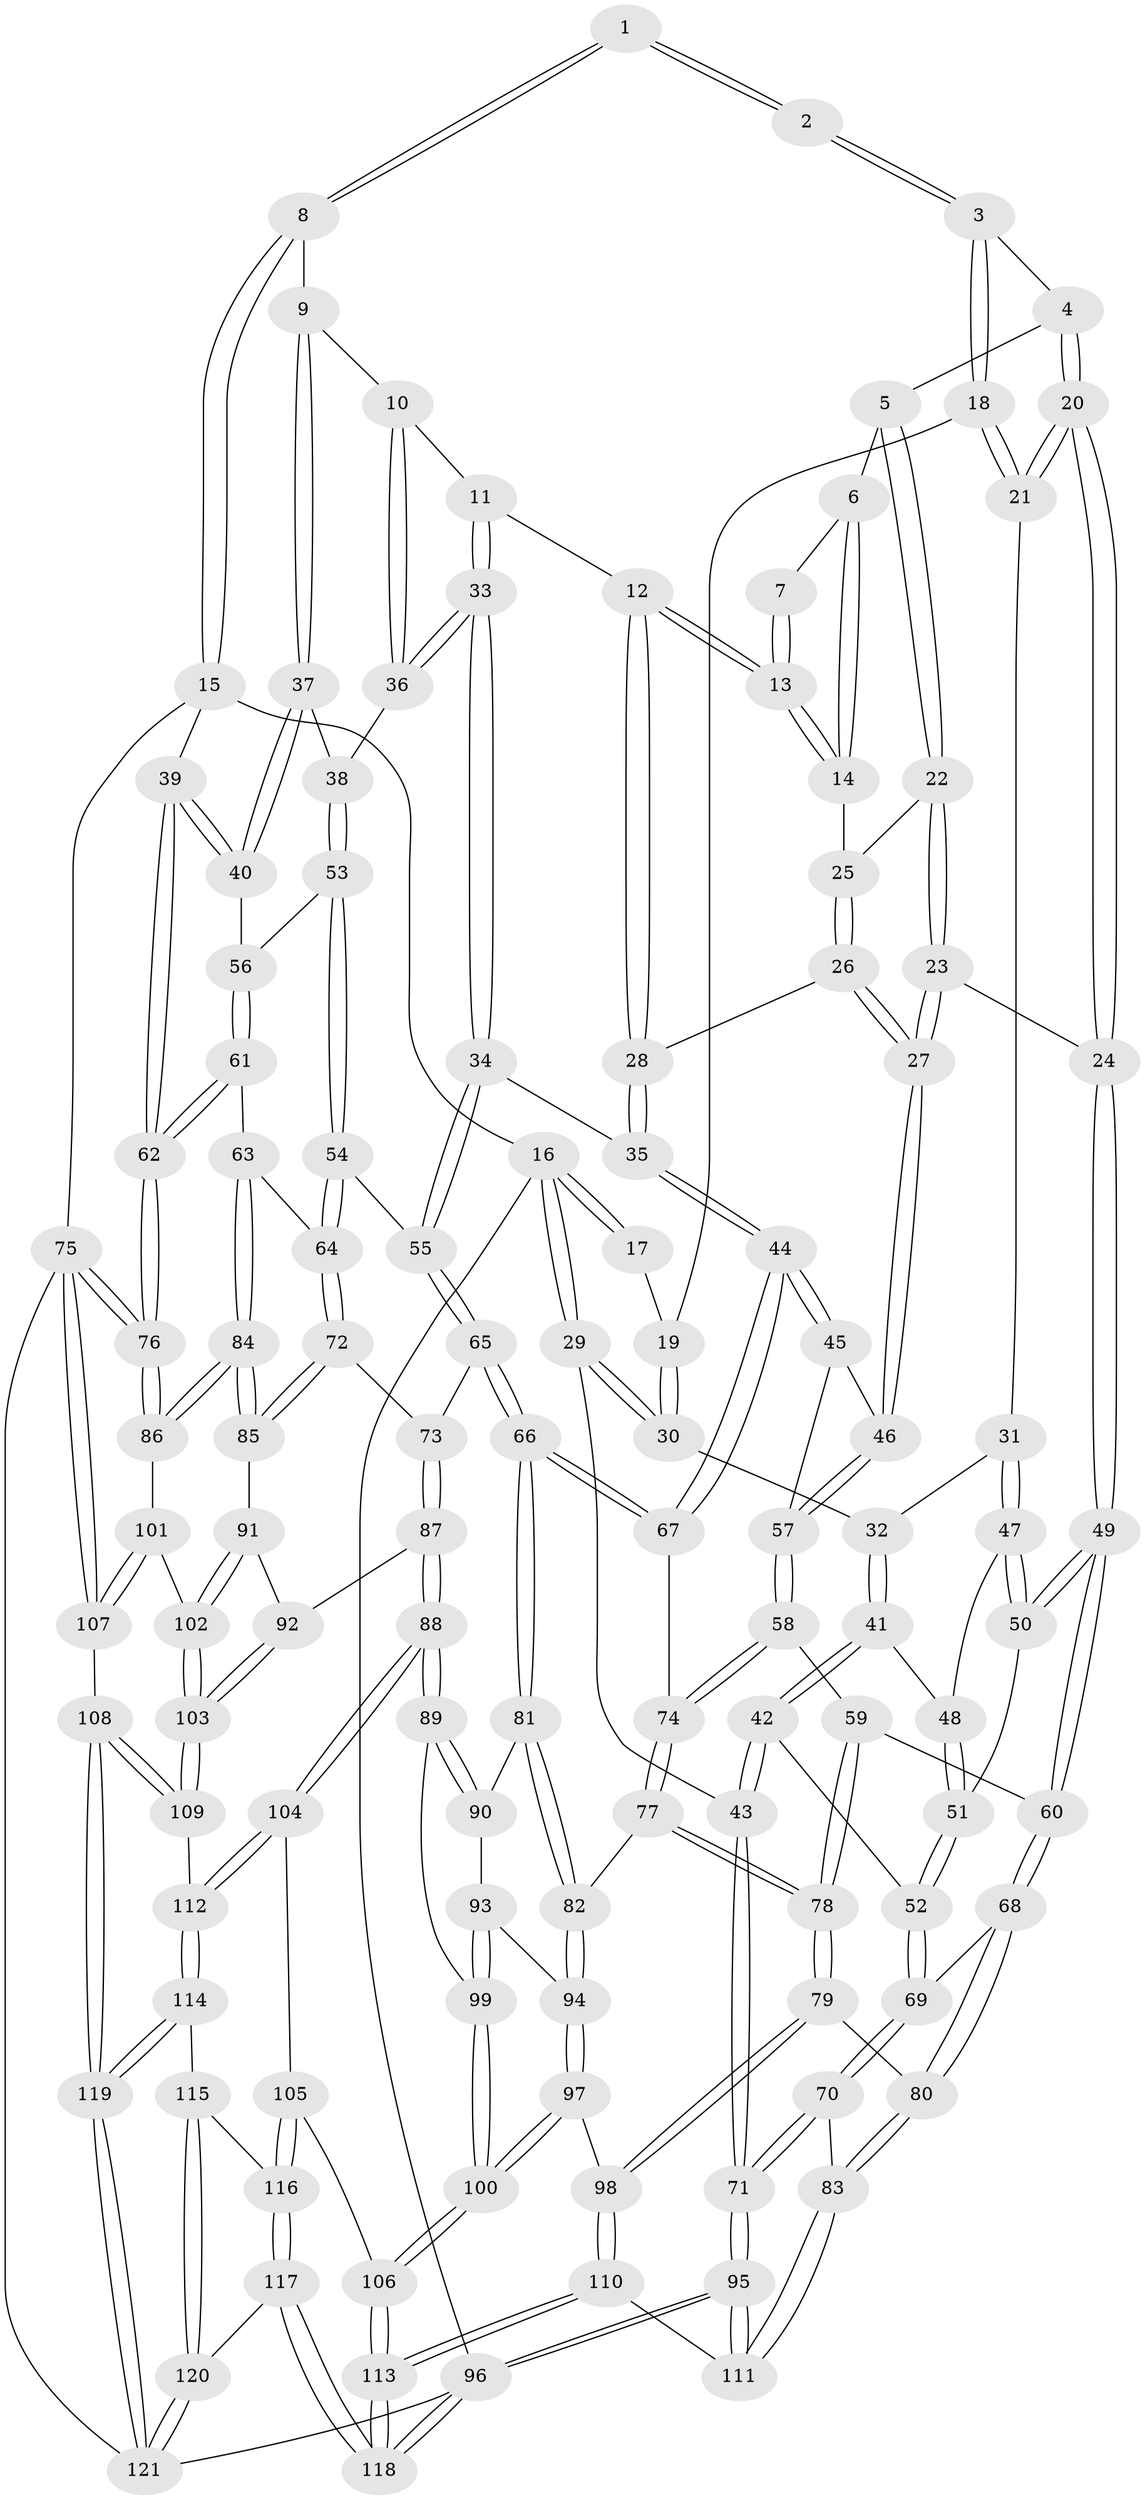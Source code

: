 // Generated by graph-tools (version 1.1) at 2025/27/03/15/25 16:27:56]
// undirected, 121 vertices, 299 edges
graph export_dot {
graph [start="1"]
  node [color=gray90,style=filled];
  1 [pos="+0.5399755466495881+0"];
  2 [pos="+0.2666420703933265+0"];
  3 [pos="+0.27111801260505297+0"];
  4 [pos="+0.3300580428107228+0"];
  5 [pos="+0.3848551503685414+0.04105670749693107"];
  6 [pos="+0.45330368058354265+0.034906975339719405"];
  7 [pos="+0.5277608602646894+0"];
  8 [pos="+0.9996476534376145+0"];
  9 [pos="+0.8238263431702403+0.008860421037911816"];
  10 [pos="+0.6834421631969323+0.09934072565735978"];
  11 [pos="+0.5727175170281714+0.12706033589004095"];
  12 [pos="+0.5618041882059203+0.1237586134408928"];
  13 [pos="+0.5374270595517074+0.0808983653301913"];
  14 [pos="+0.4787026737120494+0.07125310210307313"];
  15 [pos="+1+0"];
  16 [pos="+0+0"];
  17 [pos="+0.16400425575345268+0"];
  18 [pos="+0.1828723694817675+0.08936488956041333"];
  19 [pos="+0.070733104020917+0.10959944944695814"];
  20 [pos="+0.30366109742146596+0.20851361118944436"];
  21 [pos="+0.23778981105269964+0.18262232924288382"];
  22 [pos="+0.3870710258157132+0.0454101382128194"];
  23 [pos="+0.3388047722663136+0.22271785890955836"];
  24 [pos="+0.31784021642476296+0.22119042079440668"];
  25 [pos="+0.42290022416929973+0.08995107112117104"];
  26 [pos="+0.42606948926880606+0.2052365052604108"];
  27 [pos="+0.367874608529608+0.2277662810481178"];
  28 [pos="+0.43124218324225555+0.20527551380852194"];
  29 [pos="+0+0.08272839798486512"];
  30 [pos="+0+0.15348987629410243"];
  31 [pos="+0.1362030527788201+0.24285515477467876"];
  32 [pos="+0.0022463319127076597+0.1737986242819118"];
  33 [pos="+0.6007546237117874+0.2873401573687663"];
  34 [pos="+0.586994066071345+0.32253617104591925"];
  35 [pos="+0.572521069620166+0.32831779389791416"];
  36 [pos="+0.67244772833148+0.23823839902373825"];
  37 [pos="+0.8245424309314868+0.2005930931373724"];
  38 [pos="+0.7617179656043559+0.26093774030713573"];
  39 [pos="+1+0.029171114639297113"];
  40 [pos="+0.8992611296517171+0.29052209700039977"];
  41 [pos="+0.02806897632204161+0.2605766724693153"];
  42 [pos="+0.033021256961572695+0.35837801947360853"];
  43 [pos="+0+0.40306785179753113"];
  44 [pos="+0.5188130895153068+0.3974941753767407"];
  45 [pos="+0.4639692475059067+0.3815197748664606"];
  46 [pos="+0.37034698489356227+0.23510944294372463"];
  47 [pos="+0.13819995685712086+0.26610856706799657"];
  48 [pos="+0.06989984827309471+0.29766429120067256"];
  49 [pos="+0.23340814139952534+0.38634554680293487"];
  50 [pos="+0.1559899431475913+0.35973467302896145"];
  51 [pos="+0.09889819896864165+0.3808376783281328"];
  52 [pos="+0.09522388333671294+0.38284873779805717"];
  53 [pos="+0.7375343547861353+0.35323505003965716"];
  54 [pos="+0.7249999698088139+0.37244841323596095"];
  55 [pos="+0.6894499108018407+0.37258451370104617"];
  56 [pos="+0.9021264398552064+0.32453409761462665"];
  57 [pos="+0.3692019426267888+0.40604134811707365"];
  58 [pos="+0.34300131631125275+0.428345977440947"];
  59 [pos="+0.30044931857550816+0.4339327458330544"];
  60 [pos="+0.25149652125948135+0.4207995295234924"];
  61 [pos="+0.933391178034708+0.4031258176337637"];
  62 [pos="+1+0.39902021227533796"];
  63 [pos="+0.8793138127450049+0.46932516353679976"];
  64 [pos="+0.7973580322899676+0.46716457133216266"];
  65 [pos="+0.6310960294993514+0.5051314959766691"];
  66 [pos="+0.553920878520356+0.5051412450792503"];
  67 [pos="+0.5202428465122791+0.4209097905939576"];
  68 [pos="+0.21724576474932655+0.48996702233203093"];
  69 [pos="+0.06350083257757876+0.48318185373118383"];
  70 [pos="+0+0.6444261841426272"];
  71 [pos="+0+0.6725417851838127"];
  72 [pos="+0.7513840518165359+0.5195412295455266"];
  73 [pos="+0.6658256421594743+0.5268728146448703"];
  74 [pos="+0.40702132415896797+0.48850669967628424"];
  75 [pos="+1+0.971250002708369"];
  76 [pos="+1+0.65061586108874"];
  77 [pos="+0.4162572144260067+0.5774019312911337"];
  78 [pos="+0.3527026083091399+0.5953355766636831"];
  79 [pos="+0.26003969894507356+0.6726485431732532"];
  80 [pos="+0.207966411495963+0.6441000260336868"];
  81 [pos="+0.5319249103170205+0.5491987893460819"];
  82 [pos="+0.4387788929645898+0.5836854478788709"];
  83 [pos="+0.02269076766193752+0.657780059819018"];
  84 [pos="+0.9361236074341832+0.6282265128389052"];
  85 [pos="+0.7625185319285445+0.5990058670067718"];
  86 [pos="+0.9537779713546501+0.652586403459435"];
  87 [pos="+0.6541775253958982+0.6990237143063505"];
  88 [pos="+0.6514557311977293+0.7016667557716328"];
  89 [pos="+0.6373858146102976+0.6922275775050116"];
  90 [pos="+0.5441167678654115+0.5722894239769004"];
  91 [pos="+0.722503967339261+0.6664252296495597"];
  92 [pos="+0.7127217560438498+0.6724343644780497"];
  93 [pos="+0.5083216501667758+0.6775345475272034"];
  94 [pos="+0.44913016177367066+0.6223088171441821"];
  95 [pos="+0+0.9040848492664464"];
  96 [pos="+0+1"];
  97 [pos="+0.42665156121715825+0.7307853574668598"];
  98 [pos="+0.2695653205455388+0.6940669213718513"];
  99 [pos="+0.5105246622684938+0.6819367212003435"];
  100 [pos="+0.4570353005291107+0.7576772365136657"];
  101 [pos="+0.9444833701946724+0.6641307821152403"];
  102 [pos="+0.8773716496572918+0.699516302335423"];
  103 [pos="+0.8256961240675853+0.7665945044436983"];
  104 [pos="+0.6491308952316154+0.7345853561788654"];
  105 [pos="+0.5767903599223493+0.7934687515695817"];
  106 [pos="+0.47612987106159693+0.803308372059018"];
  107 [pos="+0.933300535204512+0.8828557649315407"];
  108 [pos="+0.9037941104535501+0.8958141544607513"];
  109 [pos="+0.7967675239479984+0.8225026463550932"];
  110 [pos="+0.26720395535854463+0.8988118216975428"];
  111 [pos="+0.1756687993052857+0.8655429886667966"];
  112 [pos="+0.7374514061885582+0.831561932506937"];
  113 [pos="+0.3373805551382501+1"];
  114 [pos="+0.7209300512098457+0.8802158182515043"];
  115 [pos="+0.6637205266906984+0.9126086575845418"];
  116 [pos="+0.5959503877898907+0.8941055001654186"];
  117 [pos="+0.3571594305816528+1"];
  118 [pos="+0.34752058892580046+1"];
  119 [pos="+0.8225291867215828+1"];
  120 [pos="+0.6147802350866268+1"];
  121 [pos="+0.8067154416904081+1"];
  1 -- 2;
  1 -- 2;
  1 -- 8;
  1 -- 8;
  2 -- 3;
  2 -- 3;
  3 -- 4;
  3 -- 18;
  3 -- 18;
  4 -- 5;
  4 -- 20;
  4 -- 20;
  5 -- 6;
  5 -- 22;
  5 -- 22;
  6 -- 7;
  6 -- 14;
  6 -- 14;
  7 -- 13;
  7 -- 13;
  8 -- 9;
  8 -- 15;
  8 -- 15;
  9 -- 10;
  9 -- 37;
  9 -- 37;
  10 -- 11;
  10 -- 36;
  10 -- 36;
  11 -- 12;
  11 -- 33;
  11 -- 33;
  12 -- 13;
  12 -- 13;
  12 -- 28;
  12 -- 28;
  13 -- 14;
  13 -- 14;
  14 -- 25;
  15 -- 16;
  15 -- 39;
  15 -- 75;
  16 -- 17;
  16 -- 17;
  16 -- 29;
  16 -- 29;
  16 -- 96;
  17 -- 19;
  18 -- 19;
  18 -- 21;
  18 -- 21;
  19 -- 30;
  19 -- 30;
  20 -- 21;
  20 -- 21;
  20 -- 24;
  20 -- 24;
  21 -- 31;
  22 -- 23;
  22 -- 23;
  22 -- 25;
  23 -- 24;
  23 -- 27;
  23 -- 27;
  24 -- 49;
  24 -- 49;
  25 -- 26;
  25 -- 26;
  26 -- 27;
  26 -- 27;
  26 -- 28;
  27 -- 46;
  27 -- 46;
  28 -- 35;
  28 -- 35;
  29 -- 30;
  29 -- 30;
  29 -- 43;
  30 -- 32;
  31 -- 32;
  31 -- 47;
  31 -- 47;
  32 -- 41;
  32 -- 41;
  33 -- 34;
  33 -- 34;
  33 -- 36;
  33 -- 36;
  34 -- 35;
  34 -- 55;
  34 -- 55;
  35 -- 44;
  35 -- 44;
  36 -- 38;
  37 -- 38;
  37 -- 40;
  37 -- 40;
  38 -- 53;
  38 -- 53;
  39 -- 40;
  39 -- 40;
  39 -- 62;
  39 -- 62;
  40 -- 56;
  41 -- 42;
  41 -- 42;
  41 -- 48;
  42 -- 43;
  42 -- 43;
  42 -- 52;
  43 -- 71;
  43 -- 71;
  44 -- 45;
  44 -- 45;
  44 -- 67;
  44 -- 67;
  45 -- 46;
  45 -- 57;
  46 -- 57;
  46 -- 57;
  47 -- 48;
  47 -- 50;
  47 -- 50;
  48 -- 51;
  48 -- 51;
  49 -- 50;
  49 -- 50;
  49 -- 60;
  49 -- 60;
  50 -- 51;
  51 -- 52;
  51 -- 52;
  52 -- 69;
  52 -- 69;
  53 -- 54;
  53 -- 54;
  53 -- 56;
  54 -- 55;
  54 -- 64;
  54 -- 64;
  55 -- 65;
  55 -- 65;
  56 -- 61;
  56 -- 61;
  57 -- 58;
  57 -- 58;
  58 -- 59;
  58 -- 74;
  58 -- 74;
  59 -- 60;
  59 -- 78;
  59 -- 78;
  60 -- 68;
  60 -- 68;
  61 -- 62;
  61 -- 62;
  61 -- 63;
  62 -- 76;
  62 -- 76;
  63 -- 64;
  63 -- 84;
  63 -- 84;
  64 -- 72;
  64 -- 72;
  65 -- 66;
  65 -- 66;
  65 -- 73;
  66 -- 67;
  66 -- 67;
  66 -- 81;
  66 -- 81;
  67 -- 74;
  68 -- 69;
  68 -- 80;
  68 -- 80;
  69 -- 70;
  69 -- 70;
  70 -- 71;
  70 -- 71;
  70 -- 83;
  71 -- 95;
  71 -- 95;
  72 -- 73;
  72 -- 85;
  72 -- 85;
  73 -- 87;
  73 -- 87;
  74 -- 77;
  74 -- 77;
  75 -- 76;
  75 -- 76;
  75 -- 107;
  75 -- 107;
  75 -- 121;
  76 -- 86;
  76 -- 86;
  77 -- 78;
  77 -- 78;
  77 -- 82;
  78 -- 79;
  78 -- 79;
  79 -- 80;
  79 -- 98;
  79 -- 98;
  80 -- 83;
  80 -- 83;
  81 -- 82;
  81 -- 82;
  81 -- 90;
  82 -- 94;
  82 -- 94;
  83 -- 111;
  83 -- 111;
  84 -- 85;
  84 -- 85;
  84 -- 86;
  84 -- 86;
  85 -- 91;
  86 -- 101;
  87 -- 88;
  87 -- 88;
  87 -- 92;
  88 -- 89;
  88 -- 89;
  88 -- 104;
  88 -- 104;
  89 -- 90;
  89 -- 90;
  89 -- 99;
  90 -- 93;
  91 -- 92;
  91 -- 102;
  91 -- 102;
  92 -- 103;
  92 -- 103;
  93 -- 94;
  93 -- 99;
  93 -- 99;
  94 -- 97;
  94 -- 97;
  95 -- 96;
  95 -- 96;
  95 -- 111;
  95 -- 111;
  96 -- 118;
  96 -- 118;
  96 -- 121;
  97 -- 98;
  97 -- 100;
  97 -- 100;
  98 -- 110;
  98 -- 110;
  99 -- 100;
  99 -- 100;
  100 -- 106;
  100 -- 106;
  101 -- 102;
  101 -- 107;
  101 -- 107;
  102 -- 103;
  102 -- 103;
  103 -- 109;
  103 -- 109;
  104 -- 105;
  104 -- 112;
  104 -- 112;
  105 -- 106;
  105 -- 116;
  105 -- 116;
  106 -- 113;
  106 -- 113;
  107 -- 108;
  108 -- 109;
  108 -- 109;
  108 -- 119;
  108 -- 119;
  109 -- 112;
  110 -- 111;
  110 -- 113;
  110 -- 113;
  112 -- 114;
  112 -- 114;
  113 -- 118;
  113 -- 118;
  114 -- 115;
  114 -- 119;
  114 -- 119;
  115 -- 116;
  115 -- 120;
  115 -- 120;
  116 -- 117;
  116 -- 117;
  117 -- 118;
  117 -- 118;
  117 -- 120;
  119 -- 121;
  119 -- 121;
  120 -- 121;
  120 -- 121;
}
